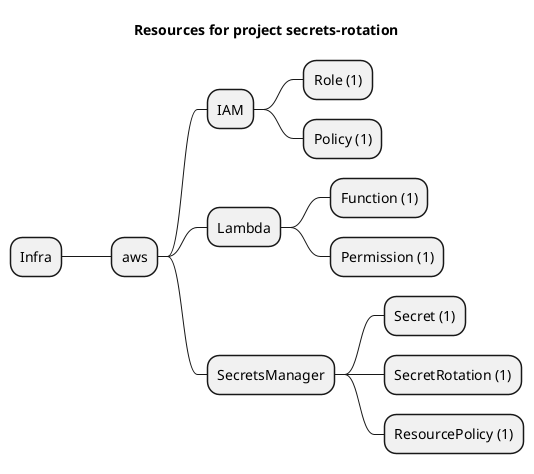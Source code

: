 @startmindmap
title Resources for project secrets-rotation
skinparam monochrome true
+ Infra
++ aws
+++ IAM
++++ Role (1)
++++ Policy (1)
+++ Lambda
++++ Function (1)
++++ Permission (1)
+++ SecretsManager
++++ Secret (1)
++++ SecretRotation (1)
++++ ResourcePolicy (1)
@endmindmap